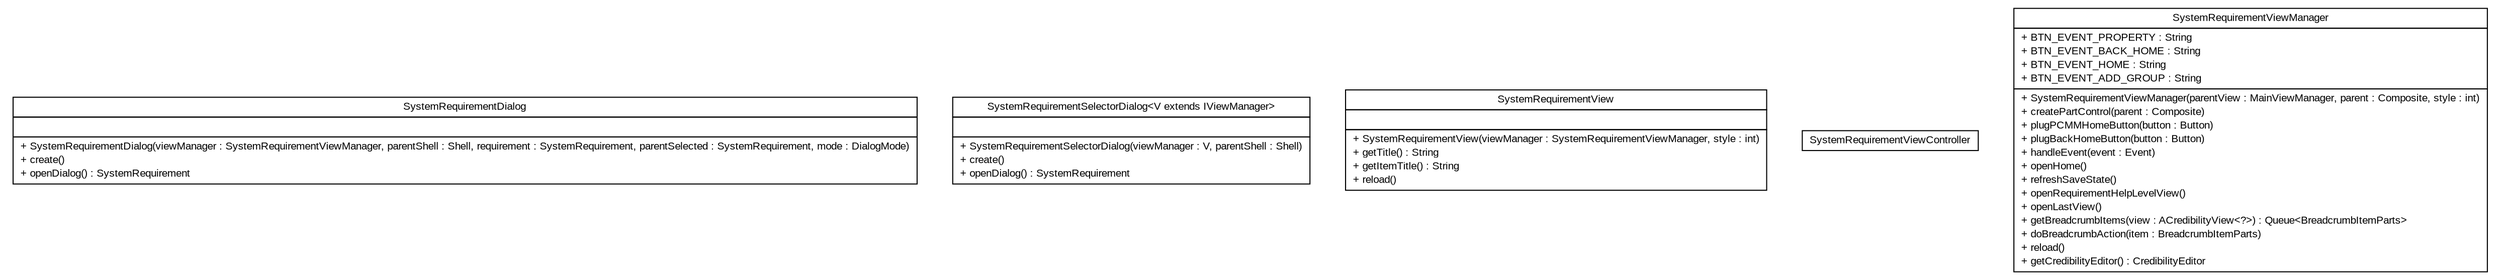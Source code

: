 #!/usr/local/bin/dot
#
# Class diagram 
# Generated by UMLGraph version R5_6-24-gf6e263 (http://www.umlgraph.org/)
#

digraph G {
	edge [fontname="arial",fontsize=10,labelfontname="arial",labelfontsize=10];
	node [fontname="arial",fontsize=10,shape=plaintext];
	nodesep=0.25;
	ranksep=0.5;
	// gov.sandia.cf.parts.ui.requirement.SystemRequirementDialog
	c29417 [label=<<table title="gov.sandia.cf.parts.ui.requirement.SystemRequirementDialog" border="0" cellborder="1" cellspacing="0" cellpadding="2" port="p" href="./SystemRequirementDialog.html">
		<tr><td><table border="0" cellspacing="0" cellpadding="1">
<tr><td align="center" balign="center"> SystemRequirementDialog </td></tr>
		</table></td></tr>
		<tr><td><table border="0" cellspacing="0" cellpadding="1">
<tr><td align="left" balign="left">  </td></tr>
		</table></td></tr>
		<tr><td><table border="0" cellspacing="0" cellpadding="1">
<tr><td align="left" balign="left"> + SystemRequirementDialog(viewManager : SystemRequirementViewManager, parentShell : Shell, requirement : SystemRequirement, parentSelected : SystemRequirement, mode : DialogMode) </td></tr>
<tr><td align="left" balign="left"> + create() </td></tr>
<tr><td align="left" balign="left"> + openDialog() : SystemRequirement </td></tr>
		</table></td></tr>
		</table>>, URL="./SystemRequirementDialog.html", fontname="arial", fontcolor="black", fontsize=10.0];
	// gov.sandia.cf.parts.ui.requirement.SystemRequirementSelectorDialog<V extends gov.sandia.cf.parts.ui.IViewManager>
	c29418 [label=<<table title="gov.sandia.cf.parts.ui.requirement.SystemRequirementSelectorDialog" border="0" cellborder="1" cellspacing="0" cellpadding="2" port="p" href="./SystemRequirementSelectorDialog.html">
		<tr><td><table border="0" cellspacing="0" cellpadding="1">
<tr><td align="center" balign="center"> SystemRequirementSelectorDialog&lt;V extends IViewManager&gt; </td></tr>
		</table></td></tr>
		<tr><td><table border="0" cellspacing="0" cellpadding="1">
<tr><td align="left" balign="left">  </td></tr>
		</table></td></tr>
		<tr><td><table border="0" cellspacing="0" cellpadding="1">
<tr><td align="left" balign="left"> + SystemRequirementSelectorDialog(viewManager : V, parentShell : Shell) </td></tr>
<tr><td align="left" balign="left"> + create() </td></tr>
<tr><td align="left" balign="left"> + openDialog() : SystemRequirement </td></tr>
		</table></td></tr>
		</table>>, URL="./SystemRequirementSelectorDialog.html", fontname="arial", fontcolor="black", fontsize=10.0];
	// gov.sandia.cf.parts.ui.requirement.SystemRequirementView
	c29419 [label=<<table title="gov.sandia.cf.parts.ui.requirement.SystemRequirementView" border="0" cellborder="1" cellspacing="0" cellpadding="2" port="p" href="./SystemRequirementView.html">
		<tr><td><table border="0" cellspacing="0" cellpadding="1">
<tr><td align="center" balign="center"> SystemRequirementView </td></tr>
		</table></td></tr>
		<tr><td><table border="0" cellspacing="0" cellpadding="1">
<tr><td align="left" balign="left">  </td></tr>
		</table></td></tr>
		<tr><td><table border="0" cellspacing="0" cellpadding="1">
<tr><td align="left" balign="left"> + SystemRequirementView(viewManager : SystemRequirementViewManager, style : int) </td></tr>
<tr><td align="left" balign="left"> + getTitle() : String </td></tr>
<tr><td align="left" balign="left"> + getItemTitle() : String </td></tr>
<tr><td align="left" balign="left"> + reload() </td></tr>
		</table></td></tr>
		</table>>, URL="./SystemRequirementView.html", fontname="arial", fontcolor="black", fontsize=10.0];
	// gov.sandia.cf.parts.ui.requirement.SystemRequirementViewController
	c29420 [label=<<table title="gov.sandia.cf.parts.ui.requirement.SystemRequirementViewController" border="0" cellborder="1" cellspacing="0" cellpadding="2" port="p" href="./SystemRequirementViewController.html">
		<tr><td><table border="0" cellspacing="0" cellpadding="1">
<tr><td align="center" balign="center"> SystemRequirementViewController </td></tr>
		</table></td></tr>
		</table>>, URL="./SystemRequirementViewController.html", fontname="arial", fontcolor="black", fontsize=10.0];
	// gov.sandia.cf.parts.ui.requirement.SystemRequirementViewManager
	c29421 [label=<<table title="gov.sandia.cf.parts.ui.requirement.SystemRequirementViewManager" border="0" cellborder="1" cellspacing="0" cellpadding="2" port="p" href="./SystemRequirementViewManager.html">
		<tr><td><table border="0" cellspacing="0" cellpadding="1">
<tr><td align="center" balign="center"> SystemRequirementViewManager </td></tr>
		</table></td></tr>
		<tr><td><table border="0" cellspacing="0" cellpadding="1">
<tr><td align="left" balign="left"> + BTN_EVENT_PROPERTY : String </td></tr>
<tr><td align="left" balign="left"> + BTN_EVENT_BACK_HOME : String </td></tr>
<tr><td align="left" balign="left"> + BTN_EVENT_HOME : String </td></tr>
<tr><td align="left" balign="left"> + BTN_EVENT_ADD_GROUP : String </td></tr>
		</table></td></tr>
		<tr><td><table border="0" cellspacing="0" cellpadding="1">
<tr><td align="left" balign="left"> + SystemRequirementViewManager(parentView : MainViewManager, parent : Composite, style : int) </td></tr>
<tr><td align="left" balign="left"> + createPartControl(parent : Composite) </td></tr>
<tr><td align="left" balign="left"> + plugPCMMHomeButton(button : Button) </td></tr>
<tr><td align="left" balign="left"> + plugBackHomeButton(button : Button) </td></tr>
<tr><td align="left" balign="left"> + handleEvent(event : Event) </td></tr>
<tr><td align="left" balign="left"> + openHome() </td></tr>
<tr><td align="left" balign="left"> + refreshSaveState() </td></tr>
<tr><td align="left" balign="left"> + openRequirementHelpLevelView() </td></tr>
<tr><td align="left" balign="left"> + openLastView() </td></tr>
<tr><td align="left" balign="left"> + getBreadcrumbItems(view : ACredibilityView&lt;?&gt;) : Queue&lt;BreadcrumbItemParts&gt; </td></tr>
<tr><td align="left" balign="left"> + doBreadcrumbAction(item : BreadcrumbItemParts) </td></tr>
<tr><td align="left" balign="left"> + reload() </td></tr>
<tr><td align="left" balign="left"> + getCredibilityEditor() : CredibilityEditor </td></tr>
		</table></td></tr>
		</table>>, URL="./SystemRequirementViewManager.html", fontname="arial", fontcolor="black", fontsize=10.0];
}

